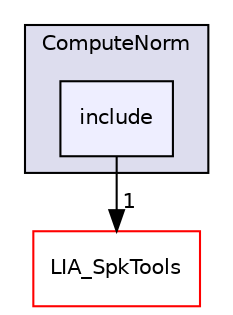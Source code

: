 digraph "LIA_SpkDet/ComputeNorm/include" {
  compound=true
  node [ fontsize="10", fontname="Helvetica"];
  edge [ labelfontsize="10", labelfontname="Helvetica"];
  subgraph clusterdir_e3d6d6304de8a0c5a1cb4776fef6ba8b {
    graph [ bgcolor="#ddddee", pencolor="black", label="ComputeNorm" fontname="Helvetica", fontsize="10", URL="dir_e3d6d6304de8a0c5a1cb4776fef6ba8b.html"]
  dir_bc8dd10289d492779b71929f6c5eda65 [shape=box, label="include", style="filled", fillcolor="#eeeeff", pencolor="black", URL="dir_bc8dd10289d492779b71929f6c5eda65.html"];
  }
  dir_7b9f40c7474acebf25e66f966c5b9c6a [shape=box label="LIA_SpkTools" fillcolor="white" style="filled" color="red" URL="dir_7b9f40c7474acebf25e66f966c5b9c6a.html"];
  dir_bc8dd10289d492779b71929f6c5eda65->dir_7b9f40c7474acebf25e66f966c5b9c6a [headlabel="1", labeldistance=1.5 headhref="dir_000042_000110.html"];
}
